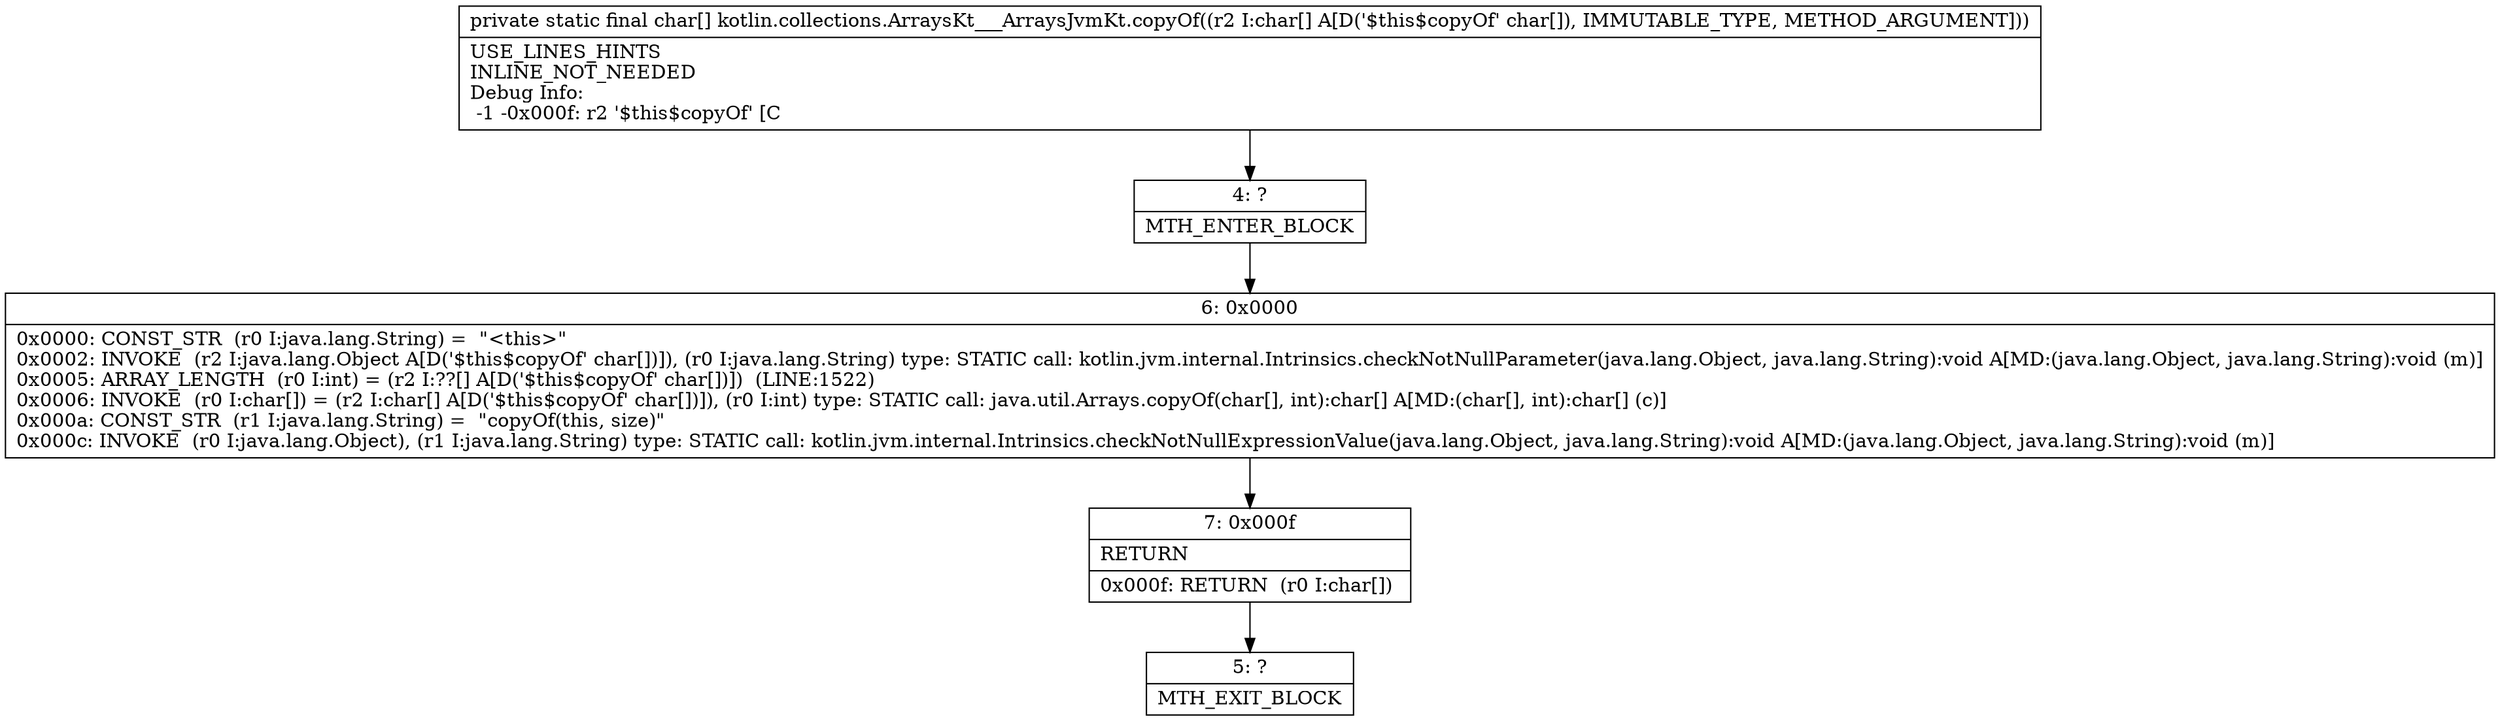 digraph "CFG forkotlin.collections.ArraysKt___ArraysJvmKt.copyOf([C)[C" {
Node_4 [shape=record,label="{4\:\ ?|MTH_ENTER_BLOCK\l}"];
Node_6 [shape=record,label="{6\:\ 0x0000|0x0000: CONST_STR  (r0 I:java.lang.String) =  \"\<this\>\" \l0x0002: INVOKE  (r2 I:java.lang.Object A[D('$this$copyOf' char[])]), (r0 I:java.lang.String) type: STATIC call: kotlin.jvm.internal.Intrinsics.checkNotNullParameter(java.lang.Object, java.lang.String):void A[MD:(java.lang.Object, java.lang.String):void (m)]\l0x0005: ARRAY_LENGTH  (r0 I:int) = (r2 I:??[] A[D('$this$copyOf' char[])])  (LINE:1522)\l0x0006: INVOKE  (r0 I:char[]) = (r2 I:char[] A[D('$this$copyOf' char[])]), (r0 I:int) type: STATIC call: java.util.Arrays.copyOf(char[], int):char[] A[MD:(char[], int):char[] (c)]\l0x000a: CONST_STR  (r1 I:java.lang.String) =  \"copyOf(this, size)\" \l0x000c: INVOKE  (r0 I:java.lang.Object), (r1 I:java.lang.String) type: STATIC call: kotlin.jvm.internal.Intrinsics.checkNotNullExpressionValue(java.lang.Object, java.lang.String):void A[MD:(java.lang.Object, java.lang.String):void (m)]\l}"];
Node_7 [shape=record,label="{7\:\ 0x000f|RETURN\l|0x000f: RETURN  (r0 I:char[]) \l}"];
Node_5 [shape=record,label="{5\:\ ?|MTH_EXIT_BLOCK\l}"];
MethodNode[shape=record,label="{private static final char[] kotlin.collections.ArraysKt___ArraysJvmKt.copyOf((r2 I:char[] A[D('$this$copyOf' char[]), IMMUTABLE_TYPE, METHOD_ARGUMENT]))  | USE_LINES_HINTS\lINLINE_NOT_NEEDED\lDebug Info:\l  \-1 \-0x000f: r2 '$this$copyOf' [C\l}"];
MethodNode -> Node_4;Node_4 -> Node_6;
Node_6 -> Node_7;
Node_7 -> Node_5;
}


